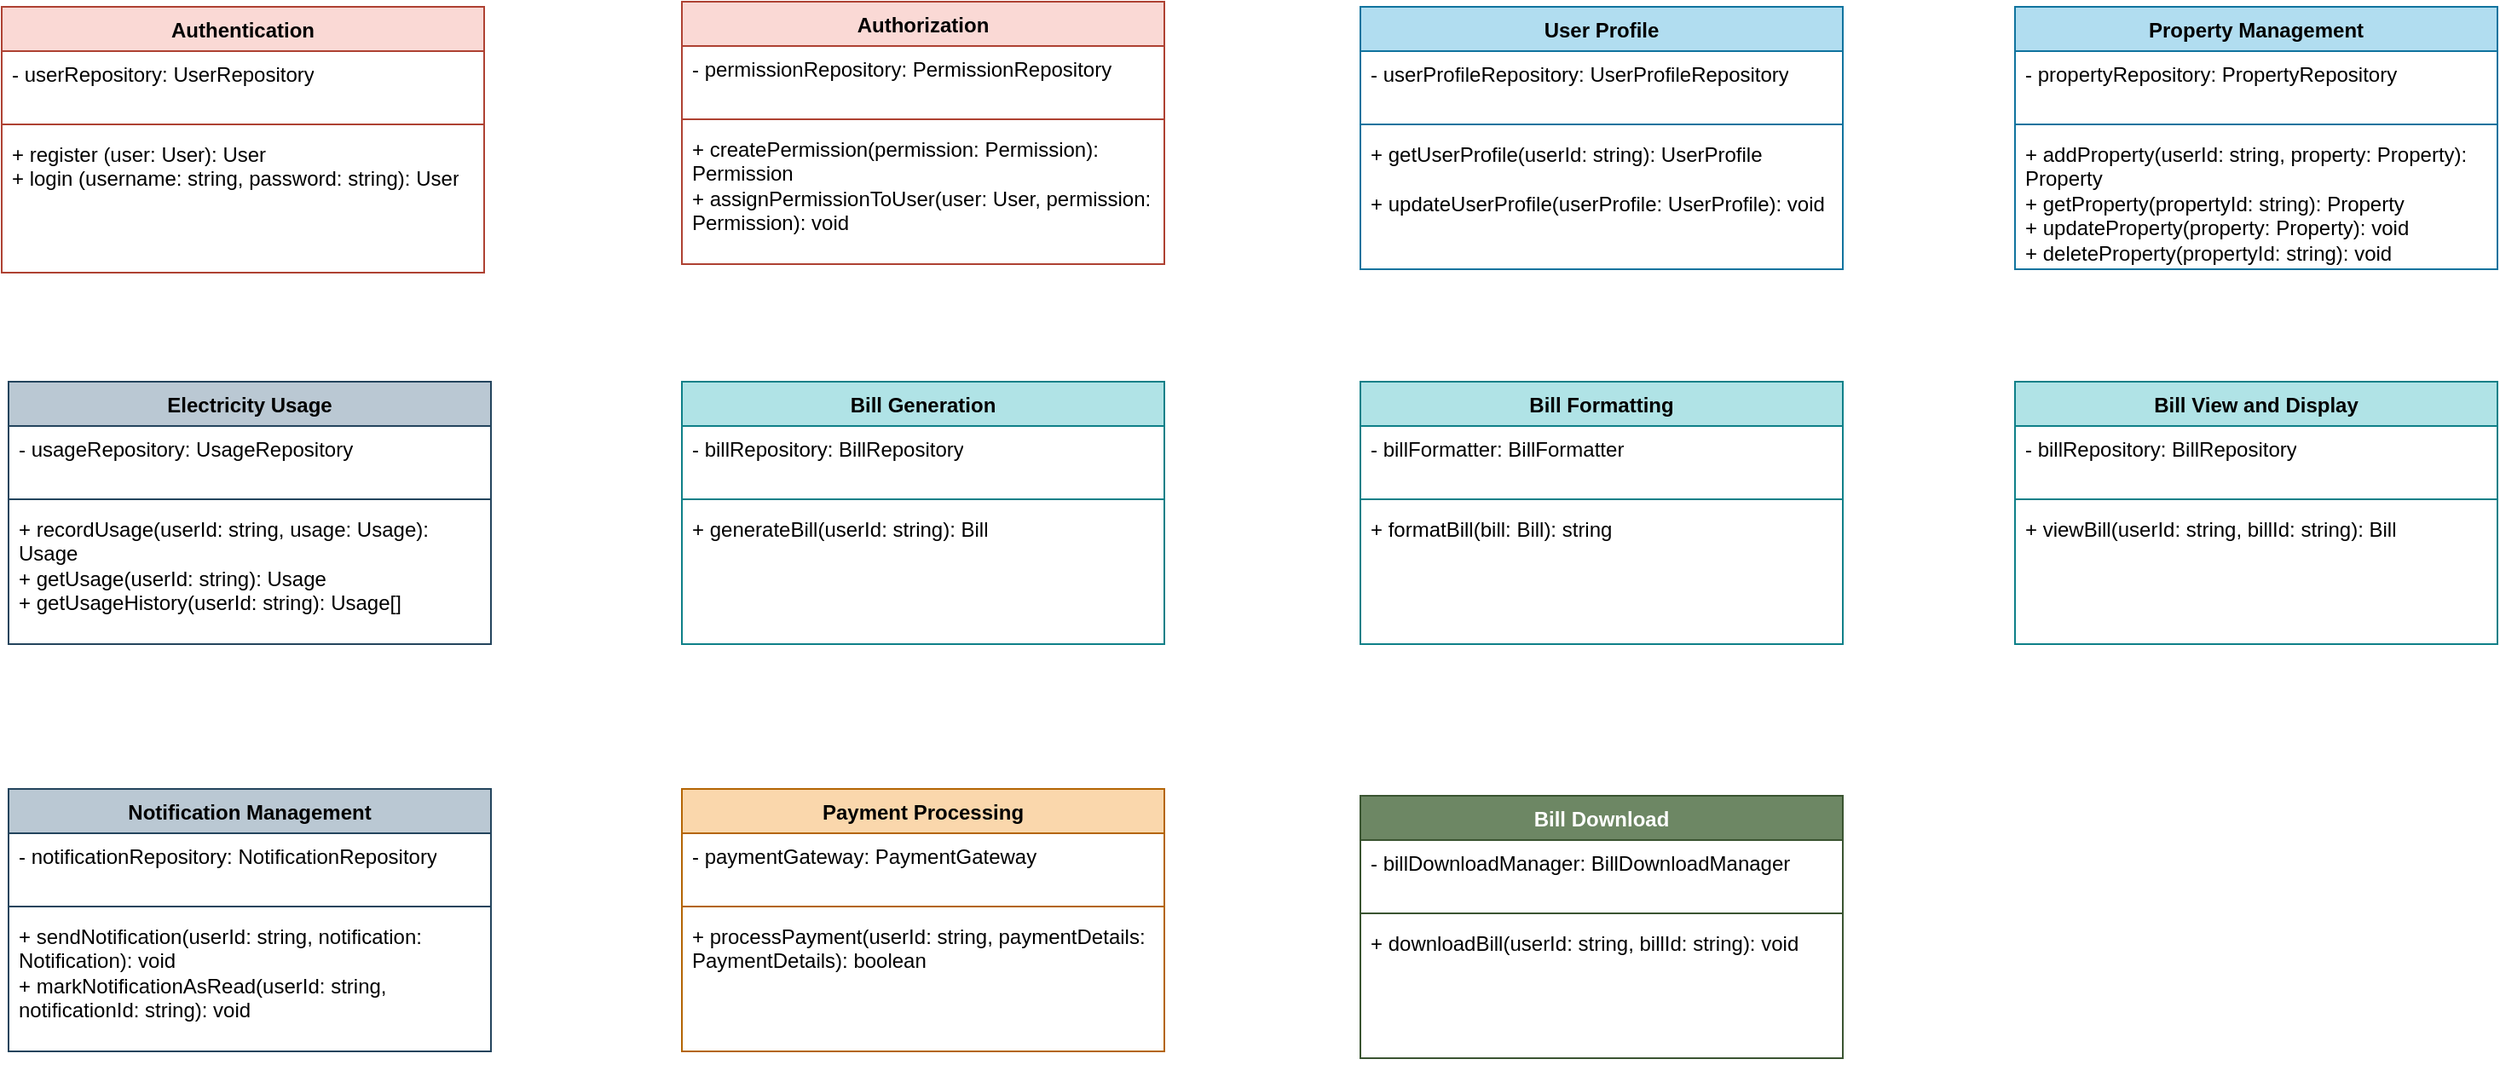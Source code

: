 <mxfile version="21.5.0" type="device">
  <diagram name="Page-1" id="TN5jjGIb1_J6kGVXwqvO">
    <mxGraphModel dx="2440" dy="848" grid="0" gridSize="10" guides="1" tooltips="1" connect="1" arrows="1" fold="1" page="0" pageScale="1" pageWidth="850" pageHeight="1100" background="none" math="0" shadow="0">
      <root>
        <mxCell id="0" />
        <mxCell id="1" parent="0" />
        <mxCell id="jpFiaHivveCyWhEGu00w-72" value="Authentication" style="swimlane;fontStyle=1;align=center;verticalAlign=top;childLayout=stackLayout;horizontal=1;startSize=26;horizontalStack=0;resizeParent=1;resizeParentMax=0;resizeLast=0;collapsible=1;marginBottom=0;whiteSpace=wrap;html=1;fillColor=#fad9d5;strokeColor=#ae4132;rounded=0;" vertex="1" parent="1">
          <mxGeometry x="-658" y="226" width="283" height="156" as="geometry" />
        </mxCell>
        <mxCell id="jpFiaHivveCyWhEGu00w-73" value="- userRepository: UserRepository" style="text;strokeColor=none;fillColor=none;align=left;verticalAlign=top;spacingLeft=4;spacingRight=4;overflow=hidden;rotatable=0;points=[[0,0.5],[1,0.5]];portConstraint=eastwest;whiteSpace=wrap;html=1;rounded=0;" vertex="1" parent="jpFiaHivveCyWhEGu00w-72">
          <mxGeometry y="26" width="283" height="39" as="geometry" />
        </mxCell>
        <mxCell id="jpFiaHivveCyWhEGu00w-74" value="" style="line;strokeWidth=1;fillColor=none;align=left;verticalAlign=middle;spacingTop=-1;spacingLeft=3;spacingRight=3;rotatable=0;labelPosition=right;points=[];portConstraint=eastwest;strokeColor=inherit;rounded=0;" vertex="1" parent="jpFiaHivveCyWhEGu00w-72">
          <mxGeometry y="65" width="283" height="8" as="geometry" />
        </mxCell>
        <mxCell id="jpFiaHivveCyWhEGu00w-75" value="+ register (user: User): User&lt;br&gt;+ login (username: string, password: string): User" style="text;strokeColor=none;fillColor=none;align=left;verticalAlign=top;spacingLeft=4;spacingRight=4;overflow=hidden;rotatable=0;points=[[0,0.5],[1,0.5]];portConstraint=eastwest;whiteSpace=wrap;html=1;rounded=0;" vertex="1" parent="jpFiaHivveCyWhEGu00w-72">
          <mxGeometry y="73" width="283" height="83" as="geometry" />
        </mxCell>
        <mxCell id="jpFiaHivveCyWhEGu00w-76" value="Authorization" style="swimlane;fontStyle=1;align=center;verticalAlign=top;childLayout=stackLayout;horizontal=1;startSize=26;horizontalStack=0;resizeParent=1;resizeParentMax=0;resizeLast=0;collapsible=1;marginBottom=0;whiteSpace=wrap;html=1;fillColor=#fad9d5;strokeColor=#ae4132;rounded=0;" vertex="1" parent="1">
          <mxGeometry x="-259" y="223" width="283" height="154" as="geometry" />
        </mxCell>
        <mxCell id="jpFiaHivveCyWhEGu00w-77" value="- permissionRepository: PermissionRepository" style="text;strokeColor=none;fillColor=none;align=left;verticalAlign=top;spacingLeft=4;spacingRight=4;overflow=hidden;rotatable=0;points=[[0,0.5],[1,0.5]];portConstraint=eastwest;whiteSpace=wrap;html=1;rounded=0;" vertex="1" parent="jpFiaHivveCyWhEGu00w-76">
          <mxGeometry y="26" width="283" height="39" as="geometry" />
        </mxCell>
        <mxCell id="jpFiaHivveCyWhEGu00w-78" value="" style="line;strokeWidth=1;fillColor=none;align=left;verticalAlign=middle;spacingTop=-1;spacingLeft=3;spacingRight=3;rotatable=0;labelPosition=right;points=[];portConstraint=eastwest;strokeColor=inherit;rounded=0;" vertex="1" parent="jpFiaHivveCyWhEGu00w-76">
          <mxGeometry y="65" width="283" height="8" as="geometry" />
        </mxCell>
        <mxCell id="jpFiaHivveCyWhEGu00w-79" value="+ createPermission(permission: Permission): Permission&lt;br&gt;+ assignPermissionToUser(user: User, permission: Permission): void" style="text;strokeColor=none;fillColor=none;align=left;verticalAlign=top;spacingLeft=4;spacingRight=4;overflow=hidden;rotatable=0;points=[[0,0.5],[1,0.5]];portConstraint=eastwest;whiteSpace=wrap;html=1;rounded=0;" vertex="1" parent="jpFiaHivveCyWhEGu00w-76">
          <mxGeometry y="73" width="283" height="81" as="geometry" />
        </mxCell>
        <mxCell id="jpFiaHivveCyWhEGu00w-80" value="Electricity Usage" style="swimlane;fontStyle=1;align=center;verticalAlign=top;childLayout=stackLayout;horizontal=1;startSize=26;horizontalStack=0;resizeParent=1;resizeParentMax=0;resizeLast=0;collapsible=1;marginBottom=0;whiteSpace=wrap;html=1;fillColor=#bac8d3;strokeColor=#23445d;rounded=0;" vertex="1" parent="1">
          <mxGeometry x="-654" y="446" width="283" height="154" as="geometry" />
        </mxCell>
        <mxCell id="jpFiaHivveCyWhEGu00w-81" value="- usageRepository: UsageRepository" style="text;strokeColor=none;fillColor=none;align=left;verticalAlign=top;spacingLeft=4;spacingRight=4;overflow=hidden;rotatable=0;points=[[0,0.5],[1,0.5]];portConstraint=eastwest;whiteSpace=wrap;html=1;rounded=0;" vertex="1" parent="jpFiaHivveCyWhEGu00w-80">
          <mxGeometry y="26" width="283" height="39" as="geometry" />
        </mxCell>
        <mxCell id="jpFiaHivveCyWhEGu00w-82" value="" style="line;strokeWidth=1;fillColor=none;align=left;verticalAlign=middle;spacingTop=-1;spacingLeft=3;spacingRight=3;rotatable=0;labelPosition=right;points=[];portConstraint=eastwest;strokeColor=inherit;rounded=0;" vertex="1" parent="jpFiaHivveCyWhEGu00w-80">
          <mxGeometry y="65" width="283" height="8" as="geometry" />
        </mxCell>
        <mxCell id="jpFiaHivveCyWhEGu00w-83" value="+ recordUsage(userId: string, usage: Usage): Usage&lt;br&gt;+ getUsage(userId: string): Usage&lt;br&gt;+ getUsageHistory(userId: string): Usage[]" style="text;strokeColor=none;fillColor=none;align=left;verticalAlign=top;spacingLeft=4;spacingRight=4;overflow=hidden;rotatable=0;points=[[0,0.5],[1,0.5]];portConstraint=eastwest;whiteSpace=wrap;html=1;rounded=0;" vertex="1" parent="jpFiaHivveCyWhEGu00w-80">
          <mxGeometry y="73" width="283" height="81" as="geometry" />
        </mxCell>
        <mxCell id="jpFiaHivveCyWhEGu00w-84" value="Property Management" style="swimlane;fontStyle=1;align=center;verticalAlign=top;childLayout=stackLayout;horizontal=1;startSize=26;horizontalStack=0;resizeParent=1;resizeParentMax=0;resizeLast=0;collapsible=1;marginBottom=0;whiteSpace=wrap;html=1;fillColor=#b1ddf0;strokeColor=#10739e;rounded=0;" vertex="1" parent="1">
          <mxGeometry x="523" y="226" width="283" height="154" as="geometry" />
        </mxCell>
        <mxCell id="jpFiaHivveCyWhEGu00w-85" value="- propertyRepository: PropertyRepository" style="text;strokeColor=none;fillColor=none;align=left;verticalAlign=top;spacingLeft=4;spacingRight=4;overflow=hidden;rotatable=0;points=[[0,0.5],[1,0.5]];portConstraint=eastwest;whiteSpace=wrap;html=1;rounded=0;" vertex="1" parent="jpFiaHivveCyWhEGu00w-84">
          <mxGeometry y="26" width="283" height="39" as="geometry" />
        </mxCell>
        <mxCell id="jpFiaHivveCyWhEGu00w-86" value="" style="line;strokeWidth=1;fillColor=none;align=left;verticalAlign=middle;spacingTop=-1;spacingLeft=3;spacingRight=3;rotatable=0;labelPosition=right;points=[];portConstraint=eastwest;strokeColor=inherit;rounded=0;" vertex="1" parent="jpFiaHivveCyWhEGu00w-84">
          <mxGeometry y="65" width="283" height="8" as="geometry" />
        </mxCell>
        <mxCell id="jpFiaHivveCyWhEGu00w-87" value="+ addProperty(userId: string, property: Property): Property&lt;br&gt;+ getProperty(propertyId: string): Property&lt;br&gt;+ updateProperty(property: Property): void&lt;br&gt;+ deleteProperty(propertyId: string): void" style="text;strokeColor=none;fillColor=none;align=left;verticalAlign=top;spacingLeft=4;spacingRight=4;overflow=hidden;rotatable=0;points=[[0,0.5],[1,0.5]];portConstraint=eastwest;whiteSpace=wrap;html=1;rounded=0;" vertex="1" parent="jpFiaHivveCyWhEGu00w-84">
          <mxGeometry y="73" width="283" height="81" as="geometry" />
        </mxCell>
        <mxCell id="jpFiaHivveCyWhEGu00w-88" value="User Profile" style="swimlane;fontStyle=1;align=center;verticalAlign=top;childLayout=stackLayout;horizontal=1;startSize=26;horizontalStack=0;resizeParent=1;resizeParentMax=0;resizeLast=0;collapsible=1;marginBottom=0;whiteSpace=wrap;html=1;fillColor=#b1ddf0;strokeColor=#10739e;rounded=0;" vertex="1" parent="1">
          <mxGeometry x="139" y="226" width="283" height="154" as="geometry" />
        </mxCell>
        <mxCell id="jpFiaHivveCyWhEGu00w-89" value="- userProfileRepository: UserProfileRepository" style="text;strokeColor=none;fillColor=none;align=left;verticalAlign=top;spacingLeft=4;spacingRight=4;overflow=hidden;rotatable=0;points=[[0,0.5],[1,0.5]];portConstraint=eastwest;whiteSpace=wrap;html=1;rounded=0;" vertex="1" parent="jpFiaHivveCyWhEGu00w-88">
          <mxGeometry y="26" width="283" height="39" as="geometry" />
        </mxCell>
        <mxCell id="jpFiaHivveCyWhEGu00w-90" value="" style="line;strokeWidth=1;fillColor=none;align=left;verticalAlign=middle;spacingTop=-1;spacingLeft=3;spacingRight=3;rotatable=0;labelPosition=right;points=[];portConstraint=eastwest;strokeColor=inherit;rounded=0;" vertex="1" parent="jpFiaHivveCyWhEGu00w-88">
          <mxGeometry y="65" width="283" height="8" as="geometry" />
        </mxCell>
        <mxCell id="jpFiaHivveCyWhEGu00w-91" value="+ getUserProfile(userId: string): UserProfile&lt;br&gt;&lt;br&gt;+ updateUserProfile(userProfile: UserProfile): void" style="text;strokeColor=none;fillColor=none;align=left;verticalAlign=top;spacingLeft=4;spacingRight=4;overflow=hidden;rotatable=0;points=[[0,0.5],[1,0.5]];portConstraint=eastwest;whiteSpace=wrap;html=1;rounded=0;" vertex="1" parent="jpFiaHivveCyWhEGu00w-88">
          <mxGeometry y="73" width="283" height="81" as="geometry" />
        </mxCell>
        <mxCell id="jpFiaHivveCyWhEGu00w-92" value="Bill Download" style="swimlane;fontStyle=1;align=center;verticalAlign=top;childLayout=stackLayout;horizontal=1;startSize=26;horizontalStack=0;resizeParent=1;resizeParentMax=0;resizeLast=0;collapsible=1;marginBottom=0;whiteSpace=wrap;html=1;fillColor=#6d8764;strokeColor=#3A5431;fontColor=#ffffff;rounded=0;" vertex="1" parent="1">
          <mxGeometry x="139" y="689" width="283" height="154" as="geometry" />
        </mxCell>
        <mxCell id="jpFiaHivveCyWhEGu00w-93" value="- billDownloadManager: BillDownloadManager" style="text;strokeColor=none;fillColor=none;align=left;verticalAlign=top;spacingLeft=4;spacingRight=4;overflow=hidden;rotatable=0;points=[[0,0.5],[1,0.5]];portConstraint=eastwest;whiteSpace=wrap;html=1;rounded=0;" vertex="1" parent="jpFiaHivveCyWhEGu00w-92">
          <mxGeometry y="26" width="283" height="39" as="geometry" />
        </mxCell>
        <mxCell id="jpFiaHivveCyWhEGu00w-94" value="" style="line;strokeWidth=1;fillColor=none;align=left;verticalAlign=middle;spacingTop=-1;spacingLeft=3;spacingRight=3;rotatable=0;labelPosition=right;points=[];portConstraint=eastwest;strokeColor=inherit;rounded=0;" vertex="1" parent="jpFiaHivveCyWhEGu00w-92">
          <mxGeometry y="65" width="283" height="8" as="geometry" />
        </mxCell>
        <mxCell id="jpFiaHivveCyWhEGu00w-95" value="+ downloadBill(userId: string, billId: string): void" style="text;strokeColor=none;fillColor=none;align=left;verticalAlign=top;spacingLeft=4;spacingRight=4;overflow=hidden;rotatable=0;points=[[0,0.5],[1,0.5]];portConstraint=eastwest;whiteSpace=wrap;html=1;rounded=0;" vertex="1" parent="jpFiaHivveCyWhEGu00w-92">
          <mxGeometry y="73" width="283" height="81" as="geometry" />
        </mxCell>
        <mxCell id="jpFiaHivveCyWhEGu00w-96" value="Bill View and Display" style="swimlane;fontStyle=1;align=center;verticalAlign=top;childLayout=stackLayout;horizontal=1;startSize=26;horizontalStack=0;resizeParent=1;resizeParentMax=0;resizeLast=0;collapsible=1;marginBottom=0;whiteSpace=wrap;html=1;fillColor=#b0e3e6;strokeColor=#0e8088;rounded=0;" vertex="1" parent="1">
          <mxGeometry x="523" y="446" width="283" height="154" as="geometry" />
        </mxCell>
        <mxCell id="jpFiaHivveCyWhEGu00w-97" value="- billRepository: BillRepository" style="text;strokeColor=none;fillColor=none;align=left;verticalAlign=top;spacingLeft=4;spacingRight=4;overflow=hidden;rotatable=0;points=[[0,0.5],[1,0.5]];portConstraint=eastwest;whiteSpace=wrap;html=1;rounded=0;" vertex="1" parent="jpFiaHivveCyWhEGu00w-96">
          <mxGeometry y="26" width="283" height="39" as="geometry" />
        </mxCell>
        <mxCell id="jpFiaHivveCyWhEGu00w-98" value="" style="line;strokeWidth=1;fillColor=none;align=left;verticalAlign=middle;spacingTop=-1;spacingLeft=3;spacingRight=3;rotatable=0;labelPosition=right;points=[];portConstraint=eastwest;strokeColor=inherit;rounded=0;" vertex="1" parent="jpFiaHivveCyWhEGu00w-96">
          <mxGeometry y="65" width="283" height="8" as="geometry" />
        </mxCell>
        <mxCell id="jpFiaHivveCyWhEGu00w-99" value="+ viewBill(userId: string, billId: string): Bill" style="text;strokeColor=none;fillColor=none;align=left;verticalAlign=top;spacingLeft=4;spacingRight=4;overflow=hidden;rotatable=0;points=[[0,0.5],[1,0.5]];portConstraint=eastwest;whiteSpace=wrap;html=1;rounded=0;" vertex="1" parent="jpFiaHivveCyWhEGu00w-96">
          <mxGeometry y="73" width="283" height="81" as="geometry" />
        </mxCell>
        <mxCell id="jpFiaHivveCyWhEGu00w-100" value="Bill Formatting" style="swimlane;fontStyle=1;align=center;verticalAlign=top;childLayout=stackLayout;horizontal=1;startSize=26;horizontalStack=0;resizeParent=1;resizeParentMax=0;resizeLast=0;collapsible=1;marginBottom=0;whiteSpace=wrap;html=1;fillColor=#b0e3e6;strokeColor=#0e8088;rounded=0;" vertex="1" parent="1">
          <mxGeometry x="139" y="446" width="283" height="154" as="geometry" />
        </mxCell>
        <mxCell id="jpFiaHivveCyWhEGu00w-101" value="- billFormatter: BillFormatter" style="text;strokeColor=none;fillColor=none;align=left;verticalAlign=top;spacingLeft=4;spacingRight=4;overflow=hidden;rotatable=0;points=[[0,0.5],[1,0.5]];portConstraint=eastwest;whiteSpace=wrap;html=1;rounded=0;" vertex="1" parent="jpFiaHivveCyWhEGu00w-100">
          <mxGeometry y="26" width="283" height="39" as="geometry" />
        </mxCell>
        <mxCell id="jpFiaHivveCyWhEGu00w-102" value="" style="line;strokeWidth=1;fillColor=none;align=left;verticalAlign=middle;spacingTop=-1;spacingLeft=3;spacingRight=3;rotatable=0;labelPosition=right;points=[];portConstraint=eastwest;strokeColor=inherit;rounded=0;" vertex="1" parent="jpFiaHivveCyWhEGu00w-100">
          <mxGeometry y="65" width="283" height="8" as="geometry" />
        </mxCell>
        <mxCell id="jpFiaHivveCyWhEGu00w-103" value="+ formatBill(bill: Bill): string" style="text;strokeColor=none;fillColor=none;align=left;verticalAlign=top;spacingLeft=4;spacingRight=4;overflow=hidden;rotatable=0;points=[[0,0.5],[1,0.5]];portConstraint=eastwest;whiteSpace=wrap;html=1;rounded=0;" vertex="1" parent="jpFiaHivveCyWhEGu00w-100">
          <mxGeometry y="73" width="283" height="81" as="geometry" />
        </mxCell>
        <mxCell id="jpFiaHivveCyWhEGu00w-104" value="Payment Processing" style="swimlane;fontStyle=1;align=center;verticalAlign=top;childLayout=stackLayout;horizontal=1;startSize=26;horizontalStack=0;resizeParent=1;resizeParentMax=0;resizeLast=0;collapsible=1;marginBottom=0;whiteSpace=wrap;html=1;fillColor=#fad7ac;strokeColor=#b46504;rounded=0;" vertex="1" parent="1">
          <mxGeometry x="-259" y="685" width="283" height="154" as="geometry" />
        </mxCell>
        <mxCell id="jpFiaHivveCyWhEGu00w-105" value="- paymentGateway: PaymentGateway" style="text;strokeColor=none;fillColor=none;align=left;verticalAlign=top;spacingLeft=4;spacingRight=4;overflow=hidden;rotatable=0;points=[[0,0.5],[1,0.5]];portConstraint=eastwest;whiteSpace=wrap;html=1;rounded=0;" vertex="1" parent="jpFiaHivveCyWhEGu00w-104">
          <mxGeometry y="26" width="283" height="39" as="geometry" />
        </mxCell>
        <mxCell id="jpFiaHivveCyWhEGu00w-106" value="" style="line;strokeWidth=1;fillColor=none;align=left;verticalAlign=middle;spacingTop=-1;spacingLeft=3;spacingRight=3;rotatable=0;labelPosition=right;points=[];portConstraint=eastwest;strokeColor=inherit;rounded=0;" vertex="1" parent="jpFiaHivveCyWhEGu00w-104">
          <mxGeometry y="65" width="283" height="8" as="geometry" />
        </mxCell>
        <mxCell id="jpFiaHivveCyWhEGu00w-107" value="+ processPayment(userId: string, paymentDetails: PaymentDetails): boolean" style="text;strokeColor=none;fillColor=none;align=left;verticalAlign=top;spacingLeft=4;spacingRight=4;overflow=hidden;rotatable=0;points=[[0,0.5],[1,0.5]];portConstraint=eastwest;whiteSpace=wrap;html=1;rounded=0;" vertex="1" parent="jpFiaHivveCyWhEGu00w-104">
          <mxGeometry y="73" width="283" height="81" as="geometry" />
        </mxCell>
        <mxCell id="jpFiaHivveCyWhEGu00w-108" value="Bill Generation" style="swimlane;fontStyle=1;align=center;verticalAlign=top;childLayout=stackLayout;horizontal=1;startSize=26;horizontalStack=0;resizeParent=1;resizeParentMax=0;resizeLast=0;collapsible=1;marginBottom=0;whiteSpace=wrap;html=1;fillColor=#b0e3e6;strokeColor=#0e8088;rounded=0;" vertex="1" parent="1">
          <mxGeometry x="-259" y="446" width="283" height="154" as="geometry" />
        </mxCell>
        <mxCell id="jpFiaHivveCyWhEGu00w-109" value="- billRepository: BillRepository" style="text;strokeColor=none;fillColor=none;align=left;verticalAlign=top;spacingLeft=4;spacingRight=4;overflow=hidden;rotatable=0;points=[[0,0.5],[1,0.5]];portConstraint=eastwest;whiteSpace=wrap;html=1;rounded=0;" vertex="1" parent="jpFiaHivveCyWhEGu00w-108">
          <mxGeometry y="26" width="283" height="39" as="geometry" />
        </mxCell>
        <mxCell id="jpFiaHivveCyWhEGu00w-110" value="" style="line;strokeWidth=1;fillColor=none;align=left;verticalAlign=middle;spacingTop=-1;spacingLeft=3;spacingRight=3;rotatable=0;labelPosition=right;points=[];portConstraint=eastwest;strokeColor=inherit;rounded=0;" vertex="1" parent="jpFiaHivveCyWhEGu00w-108">
          <mxGeometry y="65" width="283" height="8" as="geometry" />
        </mxCell>
        <mxCell id="jpFiaHivveCyWhEGu00w-111" value="+ generateBill(userId: string): Bill" style="text;strokeColor=none;fillColor=none;align=left;verticalAlign=top;spacingLeft=4;spacingRight=4;overflow=hidden;rotatable=0;points=[[0,0.5],[1,0.5]];portConstraint=eastwest;whiteSpace=wrap;html=1;rounded=0;" vertex="1" parent="jpFiaHivveCyWhEGu00w-108">
          <mxGeometry y="73" width="283" height="81" as="geometry" />
        </mxCell>
        <mxCell id="jpFiaHivveCyWhEGu00w-112" value="Notification Management" style="swimlane;fontStyle=1;align=center;verticalAlign=top;childLayout=stackLayout;horizontal=1;startSize=26;horizontalStack=0;resizeParent=1;resizeParentMax=0;resizeLast=0;collapsible=1;marginBottom=0;whiteSpace=wrap;html=1;fillColor=#bac8d3;strokeColor=#23445d;rounded=0;" vertex="1" parent="1">
          <mxGeometry x="-654" y="685" width="283" height="154" as="geometry" />
        </mxCell>
        <mxCell id="jpFiaHivveCyWhEGu00w-113" value="- notificationRepository: NotificationRepository" style="text;strokeColor=none;fillColor=none;align=left;verticalAlign=top;spacingLeft=4;spacingRight=4;overflow=hidden;rotatable=0;points=[[0,0.5],[1,0.5]];portConstraint=eastwest;whiteSpace=wrap;html=1;rounded=0;" vertex="1" parent="jpFiaHivveCyWhEGu00w-112">
          <mxGeometry y="26" width="283" height="39" as="geometry" />
        </mxCell>
        <mxCell id="jpFiaHivveCyWhEGu00w-114" value="" style="line;strokeWidth=1;fillColor=none;align=left;verticalAlign=middle;spacingTop=-1;spacingLeft=3;spacingRight=3;rotatable=0;labelPosition=right;points=[];portConstraint=eastwest;strokeColor=inherit;rounded=0;" vertex="1" parent="jpFiaHivveCyWhEGu00w-112">
          <mxGeometry y="65" width="283" height="8" as="geometry" />
        </mxCell>
        <mxCell id="jpFiaHivveCyWhEGu00w-115" value="+ sendNotification(userId: string, notification: Notification): void&lt;br&gt;+ markNotificationAsRead(userId: string, notificationId: string): void" style="text;strokeColor=none;fillColor=none;align=left;verticalAlign=top;spacingLeft=4;spacingRight=4;overflow=hidden;rotatable=0;points=[[0,0.5],[1,0.5]];portConstraint=eastwest;whiteSpace=wrap;html=1;rounded=0;" vertex="1" parent="jpFiaHivveCyWhEGu00w-112">
          <mxGeometry y="73" width="283" height="81" as="geometry" />
        </mxCell>
      </root>
    </mxGraphModel>
  </diagram>
</mxfile>

